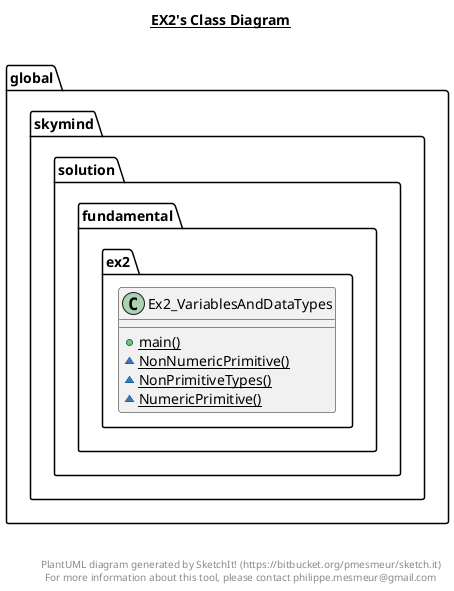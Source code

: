@startuml

title __EX2's Class Diagram__\n

  namespace global.skymind {
    namespace solution.fundamental.ex2 {
      class global.skymind.solution.fundamental.ex2.Ex2_VariablesAndDataTypes {
          {static} + main()
          {static} ~ NonNumericPrimitive()
          {static} ~ NonPrimitiveTypes()
          {static} ~ NumericPrimitive()
      }
    }
  }
  



right footer


PlantUML diagram generated by SketchIt! (https://bitbucket.org/pmesmeur/sketch.it)
For more information about this tool, please contact philippe.mesmeur@gmail.com
endfooter

@enduml
